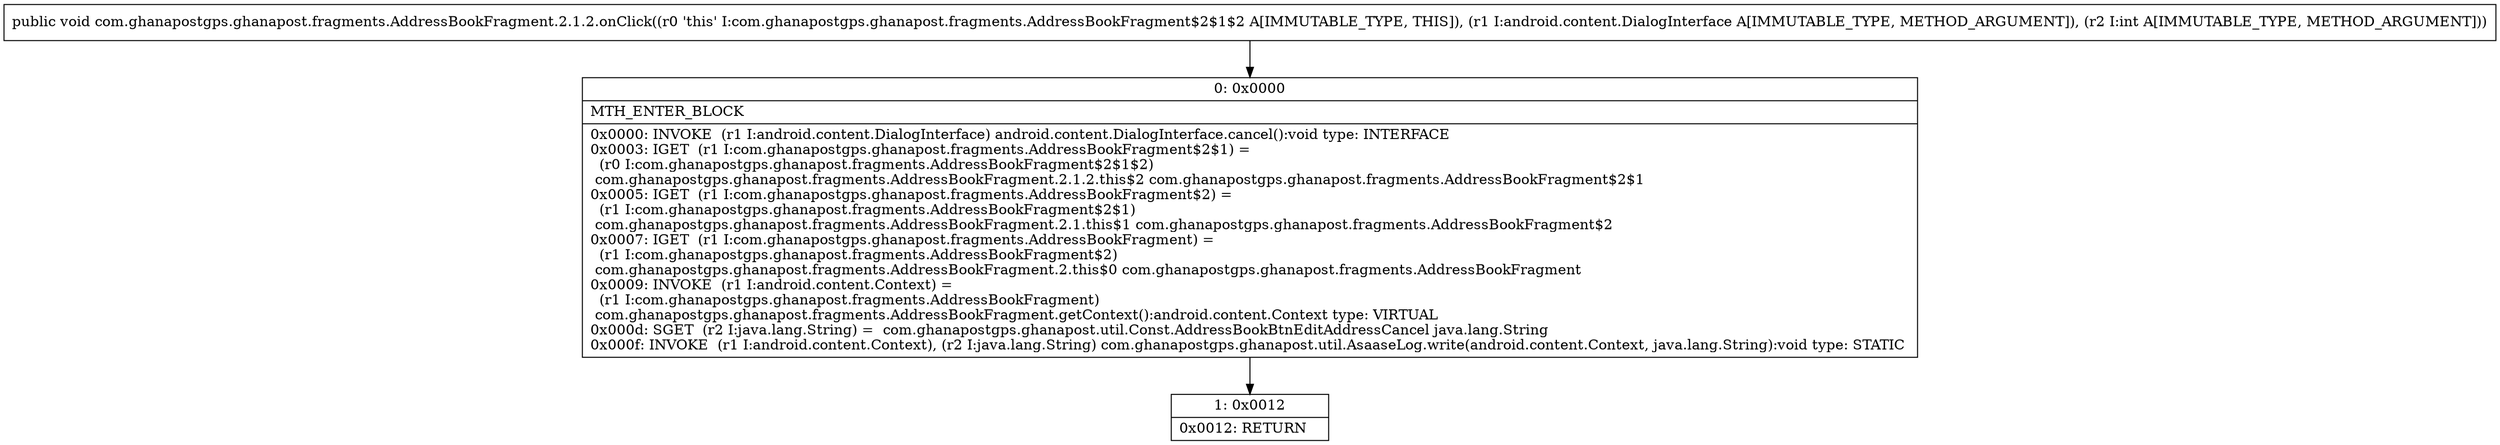digraph "CFG forcom.ghanapostgps.ghanapost.fragments.AddressBookFragment.2.1.2.onClick(Landroid\/content\/DialogInterface;I)V" {
Node_0 [shape=record,label="{0\:\ 0x0000|MTH_ENTER_BLOCK\l|0x0000: INVOKE  (r1 I:android.content.DialogInterface) android.content.DialogInterface.cancel():void type: INTERFACE \l0x0003: IGET  (r1 I:com.ghanapostgps.ghanapost.fragments.AddressBookFragment$2$1) = \l  (r0 I:com.ghanapostgps.ghanapost.fragments.AddressBookFragment$2$1$2)\l com.ghanapostgps.ghanapost.fragments.AddressBookFragment.2.1.2.this$2 com.ghanapostgps.ghanapost.fragments.AddressBookFragment$2$1 \l0x0005: IGET  (r1 I:com.ghanapostgps.ghanapost.fragments.AddressBookFragment$2) = \l  (r1 I:com.ghanapostgps.ghanapost.fragments.AddressBookFragment$2$1)\l com.ghanapostgps.ghanapost.fragments.AddressBookFragment.2.1.this$1 com.ghanapostgps.ghanapost.fragments.AddressBookFragment$2 \l0x0007: IGET  (r1 I:com.ghanapostgps.ghanapost.fragments.AddressBookFragment) = \l  (r1 I:com.ghanapostgps.ghanapost.fragments.AddressBookFragment$2)\l com.ghanapostgps.ghanapost.fragments.AddressBookFragment.2.this$0 com.ghanapostgps.ghanapost.fragments.AddressBookFragment \l0x0009: INVOKE  (r1 I:android.content.Context) = \l  (r1 I:com.ghanapostgps.ghanapost.fragments.AddressBookFragment)\l com.ghanapostgps.ghanapost.fragments.AddressBookFragment.getContext():android.content.Context type: VIRTUAL \l0x000d: SGET  (r2 I:java.lang.String) =  com.ghanapostgps.ghanapost.util.Const.AddressBookBtnEditAddressCancel java.lang.String \l0x000f: INVOKE  (r1 I:android.content.Context), (r2 I:java.lang.String) com.ghanapostgps.ghanapost.util.AsaaseLog.write(android.content.Context, java.lang.String):void type: STATIC \l}"];
Node_1 [shape=record,label="{1\:\ 0x0012|0x0012: RETURN   \l}"];
MethodNode[shape=record,label="{public void com.ghanapostgps.ghanapost.fragments.AddressBookFragment.2.1.2.onClick((r0 'this' I:com.ghanapostgps.ghanapost.fragments.AddressBookFragment$2$1$2 A[IMMUTABLE_TYPE, THIS]), (r1 I:android.content.DialogInterface A[IMMUTABLE_TYPE, METHOD_ARGUMENT]), (r2 I:int A[IMMUTABLE_TYPE, METHOD_ARGUMENT])) }"];
MethodNode -> Node_0;
Node_0 -> Node_1;
}

